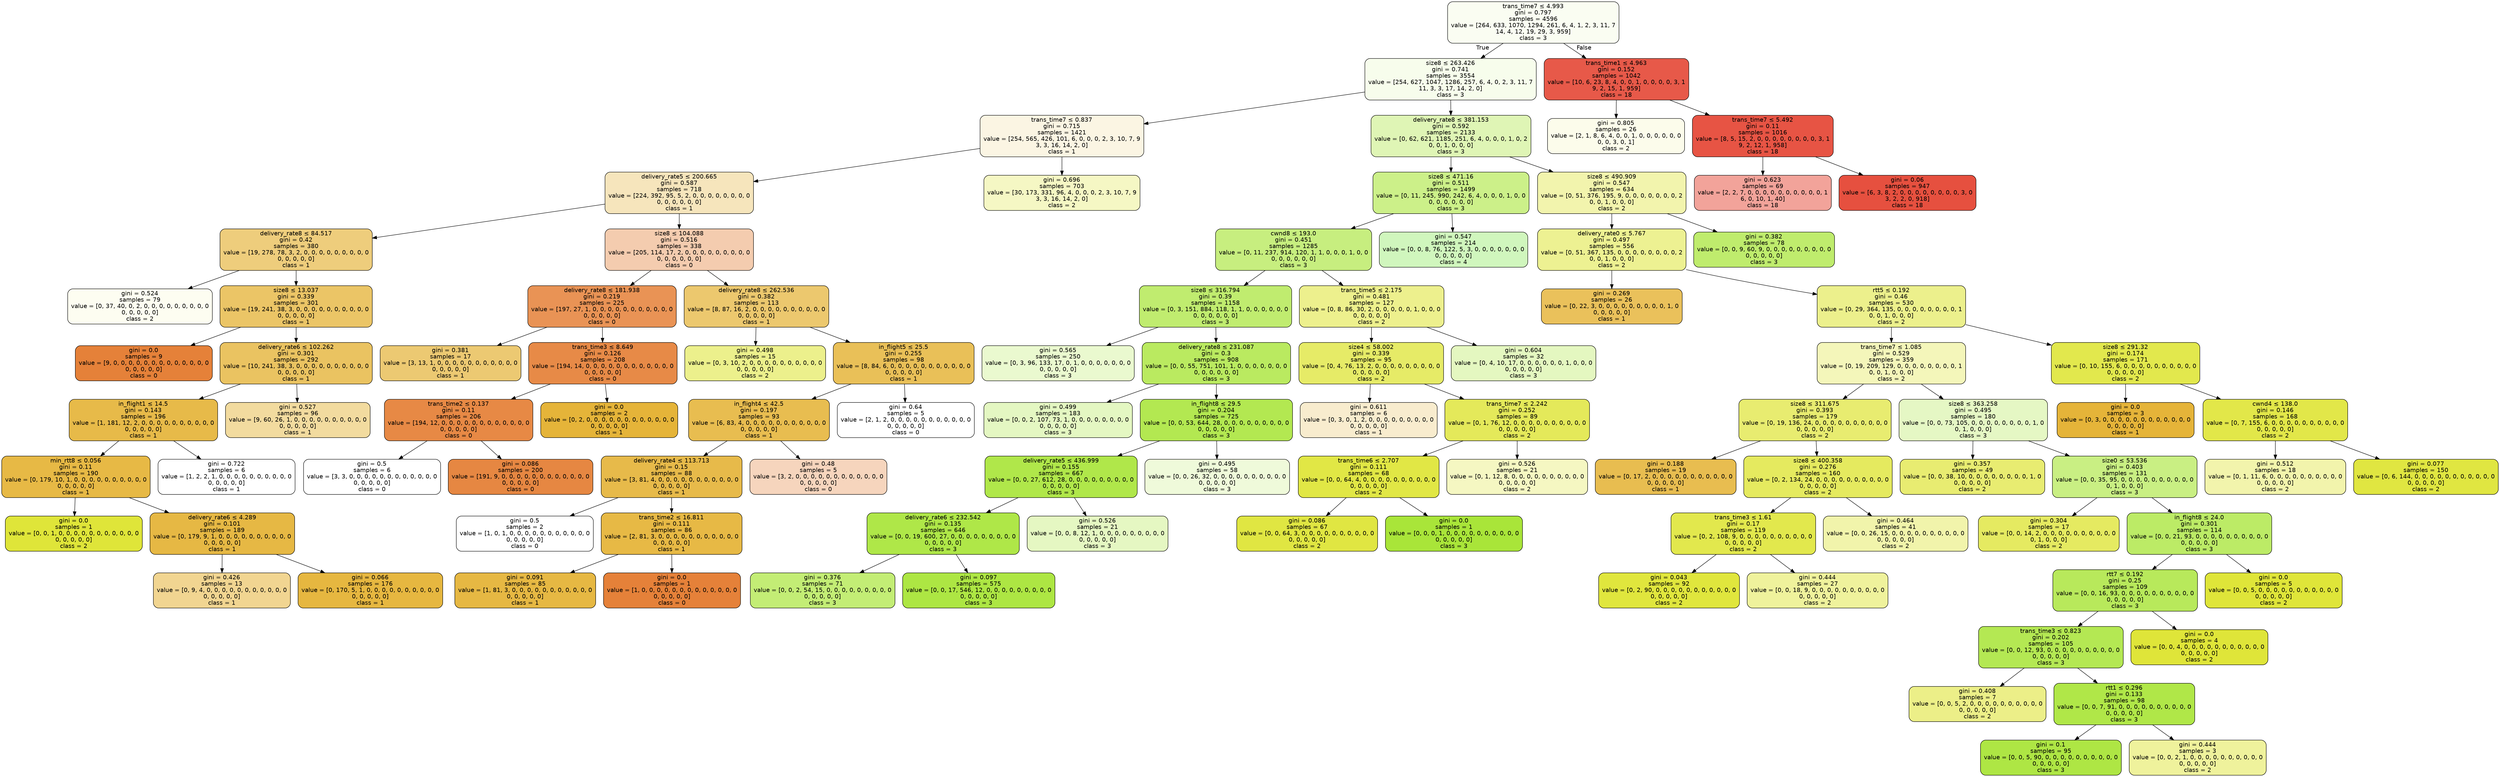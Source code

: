 digraph Tree {
node [shape=box, style="filled, rounded", color="black", fontname="helvetica"] ;
edge [fontname="helvetica"] ;
0 [label=<trans_time7 &le; 4.993<br/>gini = 0.797<br/>samples = 4596<br/>value = [264, 633, 1070, 1294, 261, 6, 4, 1, 2, 3, 11, 7<br/>14, 4, 12, 19, 29, 3, 959]<br/>class = 3>, fillcolor="#fafdf2"] ;
1 [label=<size8 &le; 263.426<br/>gini = 0.741<br/>samples = 3554<br/>value = [254, 627, 1047, 1286, 257, 6, 4, 0, 2, 3, 11, 7<br/>11, 3, 3, 17, 14, 2, 0]<br/>class = 3>, fillcolor="#f7fdec"] ;
0 -> 1 [labeldistance=2.5, labelangle=45, headlabel="True"] ;
2 [label=<trans_time7 &le; 0.837<br/>gini = 0.715<br/>samples = 1421<br/>value = [254, 565, 426, 101, 6, 0, 0, 0, 2, 3, 10, 7, 9<br/>3, 3, 16, 14, 2, 0]<br/>class = 1>, fillcolor="#fbf5e3"] ;
1 -> 2 ;
3 [label=<delivery_rate5 &le; 200.665<br/>gini = 0.587<br/>samples = 718<br/>value = [224, 392, 95, 5, 2, 0, 0, 0, 0, 0, 0, 0, 0<br/>0, 0, 0, 0, 0, 0]<br/>class = 1>, fillcolor="#f6e5bc"] ;
2 -> 3 ;
4 [label=<delivery_rate8 &le; 84.517<br/>gini = 0.42<br/>samples = 380<br/>value = [19, 278, 78, 3, 2, 0, 0, 0, 0, 0, 0, 0, 0, 0<br/>0, 0, 0, 0, 0]<br/>class = 1>, fillcolor="#eecd7c"] ;
3 -> 4 ;
5 [label=<gini = 0.524<br/>samples = 79<br/>value = [0, 37, 40, 0, 2, 0, 0, 0, 0, 0, 0, 0, 0, 0<br/>0, 0, 0, 0, 0]<br/>class = 2>, fillcolor="#fdfdf1"] ;
4 -> 5 ;
6 [label=<size8 &le; 13.037<br/>gini = 0.339<br/>samples = 301<br/>value = [19, 241, 38, 3, 0, 0, 0, 0, 0, 0, 0, 0, 0, 0<br/>0, 0, 0, 0, 0]<br/>class = 1>, fillcolor="#ebc566"] ;
4 -> 6 ;
7 [label=<gini = 0.0<br/>samples = 9<br/>value = [9, 0, 0, 0, 0, 0, 0, 0, 0, 0, 0, 0, 0, 0<br/>0, 0, 0, 0, 0]<br/>class = 0>, fillcolor="#e58139"] ;
6 -> 7 ;
8 [label=<delivery_rate6 &le; 102.262<br/>gini = 0.301<br/>samples = 292<br/>value = [10, 241, 38, 3, 0, 0, 0, 0, 0, 0, 0, 0, 0, 0<br/>0, 0, 0, 0, 0]<br/>class = 1>, fillcolor="#eac361"] ;
6 -> 8 ;
9 [label=<in_flight1 &le; 14.5<br/>gini = 0.143<br/>samples = 196<br/>value = [1, 181, 12, 2, 0, 0, 0, 0, 0, 0, 0, 0, 0, 0<br/>0, 0, 0, 0, 0]<br/>class = 1>, fillcolor="#e7ba49"] ;
8 -> 9 ;
10 [label=<min_rtt8 &le; 0.056<br/>gini = 0.11<br/>samples = 190<br/>value = [0, 179, 10, 1, 0, 0, 0, 0, 0, 0, 0, 0, 0, 0<br/>0, 0, 0, 0, 0]<br/>class = 1>, fillcolor="#e7b945"] ;
9 -> 10 ;
11 [label=<gini = 0.0<br/>samples = 1<br/>value = [0, 0, 1, 0, 0, 0, 0, 0, 0, 0, 0, 0, 0, 0<br/>0, 0, 0, 0, 0]<br/>class = 2>, fillcolor="#dfe539"] ;
10 -> 11 ;
12 [label=<delivery_rate6 &le; 4.289<br/>gini = 0.101<br/>samples = 189<br/>value = [0, 179, 9, 1, 0, 0, 0, 0, 0, 0, 0, 0, 0, 0<br/>0, 0, 0, 0, 0]<br/>class = 1>, fillcolor="#e6b844"] ;
10 -> 12 ;
13 [label=<gini = 0.426<br/>samples = 13<br/>value = [0, 9, 4, 0, 0, 0, 0, 0, 0, 0, 0, 0, 0, 0<br/>0, 0, 0, 0, 0]<br/>class = 1>, fillcolor="#f1d591"] ;
12 -> 13 ;
14 [label=<gini = 0.066<br/>samples = 176<br/>value = [0, 170, 5, 1, 0, 0, 0, 0, 0, 0, 0, 0, 0, 0<br/>0, 0, 0, 0, 0]<br/>class = 1>, fillcolor="#e6b740"] ;
12 -> 14 ;
15 [label=<gini = 0.722<br/>samples = 6<br/>value = [1, 2, 2, 1, 0, 0, 0, 0, 0, 0, 0, 0, 0, 0<br/>0, 0, 0, 0, 0]<br/>class = 1>, fillcolor="#ffffff"] ;
9 -> 15 ;
16 [label=<gini = 0.527<br/>samples = 96<br/>value = [9, 60, 26, 1, 0, 0, 0, 0, 0, 0, 0, 0, 0, 0<br/>0, 0, 0, 0, 0]<br/>class = 1>, fillcolor="#f2db9f"] ;
8 -> 16 ;
17 [label=<size8 &le; 104.088<br/>gini = 0.516<br/>samples = 338<br/>value = [205, 114, 17, 2, 0, 0, 0, 0, 0, 0, 0, 0, 0<br/>0, 0, 0, 0, 0, 0]<br/>class = 0>, fillcolor="#f4ccaf"] ;
3 -> 17 ;
18 [label=<delivery_rate8 &le; 181.938<br/>gini = 0.219<br/>samples = 225<br/>value = [197, 27, 1, 0, 0, 0, 0, 0, 0, 0, 0, 0, 0, 0<br/>0, 0, 0, 0, 0]<br/>class = 0>, fillcolor="#e99355"] ;
17 -> 18 ;
19 [label=<gini = 0.381<br/>samples = 17<br/>value = [3, 13, 1, 0, 0, 0, 0, 0, 0, 0, 0, 0, 0, 0<br/>0, 0, 0, 0, 0]<br/>class = 1>, fillcolor="#ecc972"] ;
18 -> 19 ;
20 [label=<trans_time3 &le; 8.649<br/>gini = 0.126<br/>samples = 208<br/>value = [194, 14, 0, 0, 0, 0, 0, 0, 0, 0, 0, 0, 0, 0<br/>0, 0, 0, 0, 0]<br/>class = 0>, fillcolor="#e78a47"] ;
18 -> 20 ;
21 [label=<trans_time2 &le; 0.137<br/>gini = 0.11<br/>samples = 206<br/>value = [194, 12, 0, 0, 0, 0, 0, 0, 0, 0, 0, 0, 0, 0<br/>0, 0, 0, 0, 0]<br/>class = 0>, fillcolor="#e78945"] ;
20 -> 21 ;
22 [label=<gini = 0.5<br/>samples = 6<br/>value = [3, 3, 0, 0, 0, 0, 0, 0, 0, 0, 0, 0, 0, 0<br/>0, 0, 0, 0, 0]<br/>class = 0>, fillcolor="#ffffff"] ;
21 -> 22 ;
23 [label=<gini = 0.086<br/>samples = 200<br/>value = [191, 9, 0, 0, 0, 0, 0, 0, 0, 0, 0, 0, 0, 0<br/>0, 0, 0, 0, 0]<br/>class = 0>, fillcolor="#e68742"] ;
21 -> 23 ;
24 [label=<gini = 0.0<br/>samples = 2<br/>value = [0, 2, 0, 0, 0, 0, 0, 0, 0, 0, 0, 0, 0, 0<br/>0, 0, 0, 0, 0]<br/>class = 1>, fillcolor="#e5b439"] ;
20 -> 24 ;
25 [label=<delivery_rate8 &le; 262.536<br/>gini = 0.382<br/>samples = 113<br/>value = [8, 87, 16, 2, 0, 0, 0, 0, 0, 0, 0, 0, 0, 0<br/>0, 0, 0, 0, 0]<br/>class = 1>, fillcolor="#ecc86e"] ;
17 -> 25 ;
26 [label=<gini = 0.498<br/>samples = 15<br/>value = [0, 3, 10, 2, 0, 0, 0, 0, 0, 0, 0, 0, 0, 0<br/>0, 0, 0, 0, 0]<br/>class = 2>, fillcolor="#ecf08c"] ;
25 -> 26 ;
27 [label=<in_flight5 &le; 25.5<br/>gini = 0.255<br/>samples = 98<br/>value = [8, 84, 6, 0, 0, 0, 0, 0, 0, 0, 0, 0, 0, 0<br/>0, 0, 0, 0, 0]<br/>class = 1>, fillcolor="#e9c058"] ;
25 -> 27 ;
28 [label=<in_flight4 &le; 42.5<br/>gini = 0.197<br/>samples = 93<br/>value = [6, 83, 4, 0, 0, 0, 0, 0, 0, 0, 0, 0, 0, 0<br/>0, 0, 0, 0, 0]<br/>class = 1>, fillcolor="#e8bd50"] ;
27 -> 28 ;
29 [label=<delivery_rate4 &le; 113.713<br/>gini = 0.15<br/>samples = 88<br/>value = [3, 81, 4, 0, 0, 0, 0, 0, 0, 0, 0, 0, 0, 0<br/>0, 0, 0, 0, 0]<br/>class = 1>, fillcolor="#e7ba4a"] ;
28 -> 29 ;
30 [label=<gini = 0.5<br/>samples = 2<br/>value = [1, 0, 1, 0, 0, 0, 0, 0, 0, 0, 0, 0, 0, 0<br/>0, 0, 0, 0, 0]<br/>class = 0>, fillcolor="#ffffff"] ;
29 -> 30 ;
31 [label=<trans_time2 &le; 16.811<br/>gini = 0.111<br/>samples = 86<br/>value = [2, 81, 3, 0, 0, 0, 0, 0, 0, 0, 0, 0, 0, 0<br/>0, 0, 0, 0, 0]<br/>class = 1>, fillcolor="#e7b945"] ;
29 -> 31 ;
32 [label=<gini = 0.091<br/>samples = 85<br/>value = [1, 81, 3, 0, 0, 0, 0, 0, 0, 0, 0, 0, 0, 0<br/>0, 0, 0, 0, 0]<br/>class = 1>, fillcolor="#e6b843"] ;
31 -> 32 ;
33 [label=<gini = 0.0<br/>samples = 1<br/>value = [1, 0, 0, 0, 0, 0, 0, 0, 0, 0, 0, 0, 0, 0<br/>0, 0, 0, 0, 0]<br/>class = 0>, fillcolor="#e58139"] ;
31 -> 33 ;
34 [label=<gini = 0.48<br/>samples = 5<br/>value = [3, 2, 0, 0, 0, 0, 0, 0, 0, 0, 0, 0, 0, 0<br/>0, 0, 0, 0, 0]<br/>class = 0>, fillcolor="#f6d5bd"] ;
28 -> 34 ;
35 [label=<gini = 0.64<br/>samples = 5<br/>value = [2, 1, 2, 0, 0, 0, 0, 0, 0, 0, 0, 0, 0, 0<br/>0, 0, 0, 0, 0]<br/>class = 0>, fillcolor="#ffffff"] ;
27 -> 35 ;
36 [label=<gini = 0.696<br/>samples = 703<br/>value = [30, 173, 331, 96, 4, 0, 0, 0, 2, 3, 10, 7, 9<br/>3, 3, 16, 14, 2, 0]<br/>class = 2>, fillcolor="#f5f7c4"] ;
2 -> 36 ;
37 [label=<delivery_rate8 &le; 381.153<br/>gini = 0.592<br/>samples = 2133<br/>value = [0, 62, 621, 1185, 251, 6, 4, 0, 0, 0, 1, 0, 2<br/>0, 0, 1, 0, 0, 0]<br/>class = 3>, fillcolor="#dff5b5"] ;
1 -> 37 ;
38 [label=<size8 &le; 471.16<br/>gini = 0.511<br/>samples = 1499<br/>value = [0, 11, 245, 990, 242, 6, 4, 0, 0, 0, 1, 0, 0<br/>0, 0, 0, 0, 0, 0]<br/>class = 3>, fillcolor="#ccf089"] ;
37 -> 38 ;
39 [label=<cwnd8 &le; 193.0<br/>gini = 0.451<br/>samples = 1285<br/>value = [0, 11, 237, 914, 120, 1, 1, 0, 0, 0, 1, 0, 0<br/>0, 0, 0, 0, 0, 0]<br/>class = 3>, fillcolor="#c7ee7f"] ;
38 -> 39 ;
40 [label=<size8 &le; 316.794<br/>gini = 0.39<br/>samples = 1158<br/>value = [0, 3, 151, 884, 118, 1, 1, 0, 0, 0, 0, 0, 0<br/>0, 0, 0, 0, 0, 0]<br/>class = 3>, fillcolor="#c0ec6f"] ;
39 -> 40 ;
41 [label=<gini = 0.565<br/>samples = 250<br/>value = [0, 3, 96, 133, 17, 0, 1, 0, 0, 0, 0, 0, 0, 0<br/>0, 0, 0, 0, 0]<br/>class = 3>, fillcolor="#eaf9cf"] ;
40 -> 41 ;
42 [label=<delivery_rate8 &le; 231.087<br/>gini = 0.3<br/>samples = 908<br/>value = [0, 0, 55, 751, 101, 1, 0, 0, 0, 0, 0, 0, 0<br/>0, 0, 0, 0, 0, 0]<br/>class = 3>, fillcolor="#baea60"] ;
40 -> 42 ;
43 [label=<gini = 0.499<br/>samples = 183<br/>value = [0, 0, 2, 107, 73, 1, 0, 0, 0, 0, 0, 0, 0, 0<br/>0, 0, 0, 0, 0]<br/>class = 3>, fillcolor="#e4f7c2"] ;
42 -> 43 ;
44 [label=<in_flight8 &le; 29.5<br/>gini = 0.204<br/>samples = 725<br/>value = [0, 0, 53, 644, 28, 0, 0, 0, 0, 0, 0, 0, 0, 0<br/>0, 0, 0, 0, 0]<br/>class = 3>, fillcolor="#b3e851"] ;
42 -> 44 ;
45 [label=<delivery_rate5 &le; 436.999<br/>gini = 0.155<br/>samples = 667<br/>value = [0, 0, 27, 612, 28, 0, 0, 0, 0, 0, 0, 0, 0, 0<br/>0, 0, 0, 0, 0]<br/>class = 3>, fillcolor="#b0e74a"] ;
44 -> 45 ;
46 [label=<delivery_rate6 &le; 232.542<br/>gini = 0.135<br/>samples = 646<br/>value = [0, 0, 19, 600, 27, 0, 0, 0, 0, 0, 0, 0, 0, 0<br/>0, 0, 0, 0, 0]<br/>class = 3>, fillcolor="#afe748"] ;
45 -> 46 ;
47 [label=<gini = 0.376<br/>samples = 71<br/>value = [0, 0, 2, 54, 15, 0, 0, 0, 0, 0, 0, 0, 0, 0<br/>0, 0, 0, 0, 0]<br/>class = 3>, fillcolor="#c3ed75"] ;
46 -> 47 ;
48 [label=<gini = 0.097<br/>samples = 575<br/>value = [0, 0, 17, 546, 12, 0, 0, 0, 0, 0, 0, 0, 0, 0<br/>0, 0, 0, 0, 0]<br/>class = 3>, fillcolor="#ade643"] ;
46 -> 48 ;
49 [label=<gini = 0.526<br/>samples = 21<br/>value = [0, 0, 8, 12, 1, 0, 0, 0, 0, 0, 0, 0, 0, 0<br/>0, 0, 0, 0, 0]<br/>class = 3>, fillcolor="#e5f7c2"] ;
45 -> 49 ;
50 [label=<gini = 0.495<br/>samples = 58<br/>value = [0, 0, 26, 32, 0, 0, 0, 0, 0, 0, 0, 0, 0, 0<br/>0, 0, 0, 0, 0]<br/>class = 3>, fillcolor="#effada"] ;
44 -> 50 ;
51 [label=<trans_time5 &le; 2.175<br/>gini = 0.481<br/>samples = 127<br/>value = [0, 8, 86, 30, 2, 0, 0, 0, 0, 0, 1, 0, 0, 0<br/>0, 0, 0, 0, 0]<br/>class = 2>, fillcolor="#edf08d"] ;
39 -> 51 ;
52 [label=<size4 &le; 58.002<br/>gini = 0.339<br/>samples = 95<br/>value = [0, 4, 76, 13, 2, 0, 0, 0, 0, 0, 0, 0, 0, 0<br/>0, 0, 0, 0, 0]<br/>class = 2>, fillcolor="#e6eb67"] ;
51 -> 52 ;
53 [label=<gini = 0.611<br/>samples = 6<br/>value = [0, 3, 0, 1, 2, 0, 0, 0, 0, 0, 0, 0, 0, 0<br/>0, 0, 0, 0, 0]<br/>class = 1>, fillcolor="#f8ecce"] ;
52 -> 53 ;
54 [label=<trans_time7 &le; 2.242<br/>gini = 0.252<br/>samples = 89<br/>value = [0, 1, 76, 12, 0, 0, 0, 0, 0, 0, 0, 0, 0, 0<br/>0, 0, 0, 0, 0]<br/>class = 2>, fillcolor="#e4e95a"] ;
52 -> 54 ;
55 [label=<trans_time6 &le; 2.707<br/>gini = 0.111<br/>samples = 68<br/>value = [0, 0, 64, 4, 0, 0, 0, 0, 0, 0, 0, 0, 0, 0<br/>0, 0, 0, 0, 0]<br/>class = 2>, fillcolor="#e1e745"] ;
54 -> 55 ;
56 [label=<gini = 0.086<br/>samples = 67<br/>value = [0, 0, 64, 3, 0, 0, 0, 0, 0, 0, 0, 0, 0, 0<br/>0, 0, 0, 0, 0]<br/>class = 2>, fillcolor="#e0e642"] ;
55 -> 56 ;
57 [label=<gini = 0.0<br/>samples = 1<br/>value = [0, 0, 0, 1, 0, 0, 0, 0, 0, 0, 0, 0, 0, 0<br/>0, 0, 0, 0, 0]<br/>class = 3>, fillcolor="#a9e539"] ;
55 -> 57 ;
58 [label=<gini = 0.526<br/>samples = 21<br/>value = [0, 1, 12, 8, 0, 0, 0, 0, 0, 0, 0, 0, 0, 0<br/>0, 0, 0, 0, 0]<br/>class = 2>, fillcolor="#f5f7c2"] ;
54 -> 58 ;
59 [label=<gini = 0.604<br/>samples = 32<br/>value = [0, 4, 10, 17, 0, 0, 0, 0, 0, 0, 1, 0, 0, 0<br/>0, 0, 0, 0, 0]<br/>class = 3>, fillcolor="#e4f7c0"] ;
51 -> 59 ;
60 [label=<gini = 0.547<br/>samples = 214<br/>value = [0, 0, 8, 76, 122, 5, 3, 0, 0, 0, 0, 0, 0, 0<br/>0, 0, 0, 0, 0]<br/>class = 4>, fillcolor="#d0f6bd"] ;
38 -> 60 ;
61 [label=<size8 &le; 490.909<br/>gini = 0.547<br/>samples = 634<br/>value = [0, 51, 376, 195, 9, 0, 0, 0, 0, 0, 0, 0, 2<br/>0, 0, 1, 0, 0, 0]<br/>class = 2>, fillcolor="#f2f4ad"] ;
37 -> 61 ;
62 [label=<delivery_rate0 &le; 5.767<br/>gini = 0.497<br/>samples = 556<br/>value = [0, 51, 367, 135, 0, 0, 0, 0, 0, 0, 0, 0, 2<br/>0, 0, 1, 0, 0, 0]<br/>class = 2>, fillcolor="#edf192"] ;
61 -> 62 ;
63 [label=<gini = 0.269<br/>samples = 26<br/>value = [0, 22, 3, 0, 0, 0, 0, 0, 0, 0, 0, 0, 1, 0<br/>0, 0, 0, 0, 0]<br/>class = 1>, fillcolor="#eac15b"] ;
62 -> 63 ;
64 [label=<rtt5 &le; 0.192<br/>gini = 0.46<br/>samples = 530<br/>value = [0, 29, 364, 135, 0, 0, 0, 0, 0, 0, 0, 0, 1<br/>0, 0, 1, 0, 0, 0]<br/>class = 2>, fillcolor="#ecf08c"] ;
62 -> 64 ;
65 [label=<trans_time7 &le; 1.085<br/>gini = 0.529<br/>samples = 359<br/>value = [0, 19, 209, 129, 0, 0, 0, 0, 0, 0, 0, 0, 1<br/>0, 0, 1, 0, 0, 0]<br/>class = 2>, fillcolor="#f4f6ba"] ;
64 -> 65 ;
66 [label=<size8 &le; 311.675<br/>gini = 0.393<br/>samples = 179<br/>value = [0, 19, 136, 24, 0, 0, 0, 0, 0, 0, 0, 0, 0, 0<br/>0, 0, 0, 0, 0]<br/>class = 2>, fillcolor="#e8ec70"] ;
65 -> 66 ;
67 [label=<gini = 0.188<br/>samples = 19<br/>value = [0, 17, 2, 0, 0, 0, 0, 0, 0, 0, 0, 0, 0, 0<br/>0, 0, 0, 0, 0]<br/>class = 1>, fillcolor="#e8bd50"] ;
66 -> 67 ;
68 [label=<size8 &le; 400.358<br/>gini = 0.276<br/>samples = 160<br/>value = [0, 2, 134, 24, 0, 0, 0, 0, 0, 0, 0, 0, 0, 0<br/>0, 0, 0, 0, 0]<br/>class = 2>, fillcolor="#e5ea5f"] ;
66 -> 68 ;
69 [label=<trans_time3 &le; 1.61<br/>gini = 0.17<br/>samples = 119<br/>value = [0, 2, 108, 9, 0, 0, 0, 0, 0, 0, 0, 0, 0, 0<br/>0, 0, 0, 0, 0]<br/>class = 2>, fillcolor="#e2e84d"] ;
68 -> 69 ;
70 [label=<gini = 0.043<br/>samples = 92<br/>value = [0, 2, 90, 0, 0, 0, 0, 0, 0, 0, 0, 0, 0, 0<br/>0, 0, 0, 0, 0]<br/>class = 2>, fillcolor="#e0e63d"] ;
69 -> 70 ;
71 [label=<gini = 0.444<br/>samples = 27<br/>value = [0, 0, 18, 9, 0, 0, 0, 0, 0, 0, 0, 0, 0, 0<br/>0, 0, 0, 0, 0]<br/>class = 2>, fillcolor="#eff29c"] ;
69 -> 71 ;
72 [label=<gini = 0.464<br/>samples = 41<br/>value = [0, 0, 26, 15, 0, 0, 0, 0, 0, 0, 0, 0, 0, 0<br/>0, 0, 0, 0, 0]<br/>class = 2>, fillcolor="#f1f4ab"] ;
68 -> 72 ;
73 [label=<size8 &le; 363.258<br/>gini = 0.495<br/>samples = 180<br/>value = [0, 0, 73, 105, 0, 0, 0, 0, 0, 0, 0, 0, 1, 0<br/>0, 1, 0, 0, 0]<br/>class = 3>, fillcolor="#e5f7c4"] ;
65 -> 73 ;
74 [label=<gini = 0.357<br/>samples = 49<br/>value = [0, 0, 38, 10, 0, 0, 0, 0, 0, 0, 0, 0, 1, 0<br/>0, 0, 0, 0, 0]<br/>class = 2>, fillcolor="#e8ec71"] ;
73 -> 74 ;
75 [label=<size0 &le; 53.536<br/>gini = 0.403<br/>samples = 131<br/>value = [0, 0, 35, 95, 0, 0, 0, 0, 0, 0, 0, 0, 0, 0<br/>0, 1, 0, 0, 0]<br/>class = 3>, fillcolor="#c9ef83"] ;
73 -> 75 ;
76 [label=<gini = 0.304<br/>samples = 17<br/>value = [0, 0, 14, 2, 0, 0, 0, 0, 0, 0, 0, 0, 0, 0<br/>0, 1, 0, 0, 0]<br/>class = 2>, fillcolor="#e5ea61"] ;
75 -> 76 ;
77 [label=<in_flight8 &le; 24.0<br/>gini = 0.301<br/>samples = 114<br/>value = [0, 0, 21, 93, 0, 0, 0, 0, 0, 0, 0, 0, 0, 0<br/>0, 0, 0, 0, 0]<br/>class = 3>, fillcolor="#bceb66"] ;
75 -> 77 ;
78 [label=<rtt7 &le; 0.192<br/>gini = 0.25<br/>samples = 109<br/>value = [0, 0, 16, 93, 0, 0, 0, 0, 0, 0, 0, 0, 0, 0<br/>0, 0, 0, 0, 0]<br/>class = 3>, fillcolor="#b8e95b"] ;
77 -> 78 ;
79 [label=<trans_time3 &le; 0.823<br/>gini = 0.202<br/>samples = 105<br/>value = [0, 0, 12, 93, 0, 0, 0, 0, 0, 0, 0, 0, 0, 0<br/>0, 0, 0, 0, 0]<br/>class = 3>, fillcolor="#b4e853"] ;
78 -> 79 ;
80 [label=<gini = 0.408<br/>samples = 7<br/>value = [0, 0, 5, 2, 0, 0, 0, 0, 0, 0, 0, 0, 0, 0<br/>0, 0, 0, 0, 0]<br/>class = 2>, fillcolor="#ecef88"] ;
79 -> 80 ;
81 [label=<rtt1 &le; 0.296<br/>gini = 0.133<br/>samples = 98<br/>value = [0, 0, 7, 91, 0, 0, 0, 0, 0, 0, 0, 0, 0, 0<br/>0, 0, 0, 0, 0]<br/>class = 3>, fillcolor="#b0e748"] ;
79 -> 81 ;
82 [label=<gini = 0.1<br/>samples = 95<br/>value = [0, 0, 5, 90, 0, 0, 0, 0, 0, 0, 0, 0, 0, 0<br/>0, 0, 0, 0, 0]<br/>class = 3>, fillcolor="#aee644"] ;
81 -> 82 ;
83 [label=<gini = 0.444<br/>samples = 3<br/>value = [0, 0, 2, 1, 0, 0, 0, 0, 0, 0, 0, 0, 0, 0<br/>0, 0, 0, 0, 0]<br/>class = 2>, fillcolor="#eff29c"] ;
81 -> 83 ;
84 [label=<gini = 0.0<br/>samples = 4<br/>value = [0, 0, 4, 0, 0, 0, 0, 0, 0, 0, 0, 0, 0, 0<br/>0, 0, 0, 0, 0]<br/>class = 2>, fillcolor="#dfe539"] ;
78 -> 84 ;
85 [label=<gini = 0.0<br/>samples = 5<br/>value = [0, 0, 5, 0, 0, 0, 0, 0, 0, 0, 0, 0, 0, 0<br/>0, 0, 0, 0, 0]<br/>class = 2>, fillcolor="#dfe539"] ;
77 -> 85 ;
86 [label=<size8 &le; 291.32<br/>gini = 0.174<br/>samples = 171<br/>value = [0, 10, 155, 6, 0, 0, 0, 0, 0, 0, 0, 0, 0, 0<br/>0, 0, 0, 0, 0]<br/>class = 2>, fillcolor="#e2e84d"] ;
64 -> 86 ;
87 [label=<gini = 0.0<br/>samples = 3<br/>value = [0, 3, 0, 0, 0, 0, 0, 0, 0, 0, 0, 0, 0, 0<br/>0, 0, 0, 0, 0]<br/>class = 1>, fillcolor="#e5b439"] ;
86 -> 87 ;
88 [label=<cwnd4 &le; 138.0<br/>gini = 0.146<br/>samples = 168<br/>value = [0, 7, 155, 6, 0, 0, 0, 0, 0, 0, 0, 0, 0, 0<br/>0, 0, 0, 0, 0]<br/>class = 2>, fillcolor="#e2e749"] ;
86 -> 88 ;
89 [label=<gini = 0.512<br/>samples = 18<br/>value = [0, 1, 11, 6, 0, 0, 0, 0, 0, 0, 0, 0, 0, 0<br/>0, 0, 0, 0, 0]<br/>class = 2>, fillcolor="#f2f4ac"] ;
88 -> 89 ;
90 [label=<gini = 0.077<br/>samples = 150<br/>value = [0, 6, 144, 0, 0, 0, 0, 0, 0, 0, 0, 0, 0, 0<br/>0, 0, 0, 0, 0]<br/>class = 2>, fillcolor="#e0e641"] ;
88 -> 90 ;
91 [label=<gini = 0.382<br/>samples = 78<br/>value = [0, 0, 9, 60, 9, 0, 0, 0, 0, 0, 0, 0, 0, 0<br/>0, 0, 0, 0, 0]<br/>class = 3>, fillcolor="#bfec6d"] ;
61 -> 91 ;
92 [label=<trans_time1 &le; 4.963<br/>gini = 0.152<br/>samples = 1042<br/>value = [10, 6, 23, 8, 4, 0, 0, 1, 0, 0, 0, 0, 3, 1<br/>9, 2, 15, 1, 959]<br/>class = 18>, fillcolor="#e75949"] ;
0 -> 92 [labeldistance=2.5, labelangle=-45, headlabel="False"] ;
93 [label=<gini = 0.805<br/>samples = 26<br/>value = [2, 1, 8, 6, 4, 0, 0, 1, 0, 0, 0, 0, 0, 0<br/>0, 0, 3, 0, 1]<br/>class = 2>, fillcolor="#fcfceb"] ;
92 -> 93 ;
94 [label=<trans_time7 &le; 5.492<br/>gini = 0.11<br/>samples = 1016<br/>value = [8, 5, 15, 2, 0, 0, 0, 0, 0, 0, 0, 0, 3, 1<br/>9, 2, 12, 1, 958]<br/>class = 18>, fillcolor="#e75444"] ;
92 -> 94 ;
95 [label=<gini = 0.623<br/>samples = 69<br/>value = [2, 2, 7, 0, 0, 0, 0, 0, 0, 0, 0, 0, 0, 1<br/>6, 0, 10, 1, 40]<br/>class = 18>, fillcolor="#f2a39a"] ;
94 -> 95 ;
96 [label=<gini = 0.06<br/>samples = 947<br/>value = [6, 3, 8, 2, 0, 0, 0, 0, 0, 0, 0, 0, 3, 0<br/>3, 2, 2, 0, 918]<br/>class = 18>, fillcolor="#e6503f"] ;
94 -> 96 ;
}

